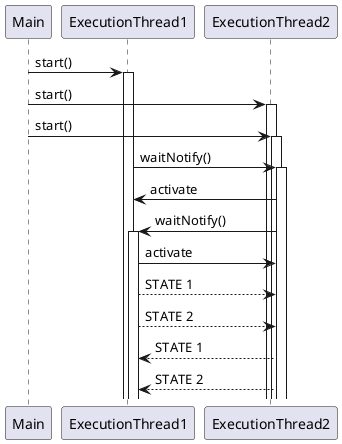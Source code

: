 @startuml

participant Main
participant ExecutionThread1
participant ExecutionThread2

Main -> ExecutionThread1: start()
activate ExecutionThread1
Main -> ExecutionThread2: start()
activate ExecutionThread2
Main -> ExecutionThread2: start()
activate ExecutionThread2

ExecutionThread1 -> ExecutionThread2: waitNotify()
activate ExecutionThread2
ExecutionThread2 -> ExecutionThread1: activate

ExecutionThread2 -> ExecutionThread1: waitNotify()
activate ExecutionThread1
ExecutionThread1 -> ExecutionThread2: activate

ExecutionThread1 --> ExecutionThread2: STATE 1
ExecutionThread1 --> ExecutionThread2: STATE 2
ExecutionThread2 --> ExecutionThread1: STATE 1
ExecutionThread2 --> ExecutionThread1: STATE 2

@enduml
